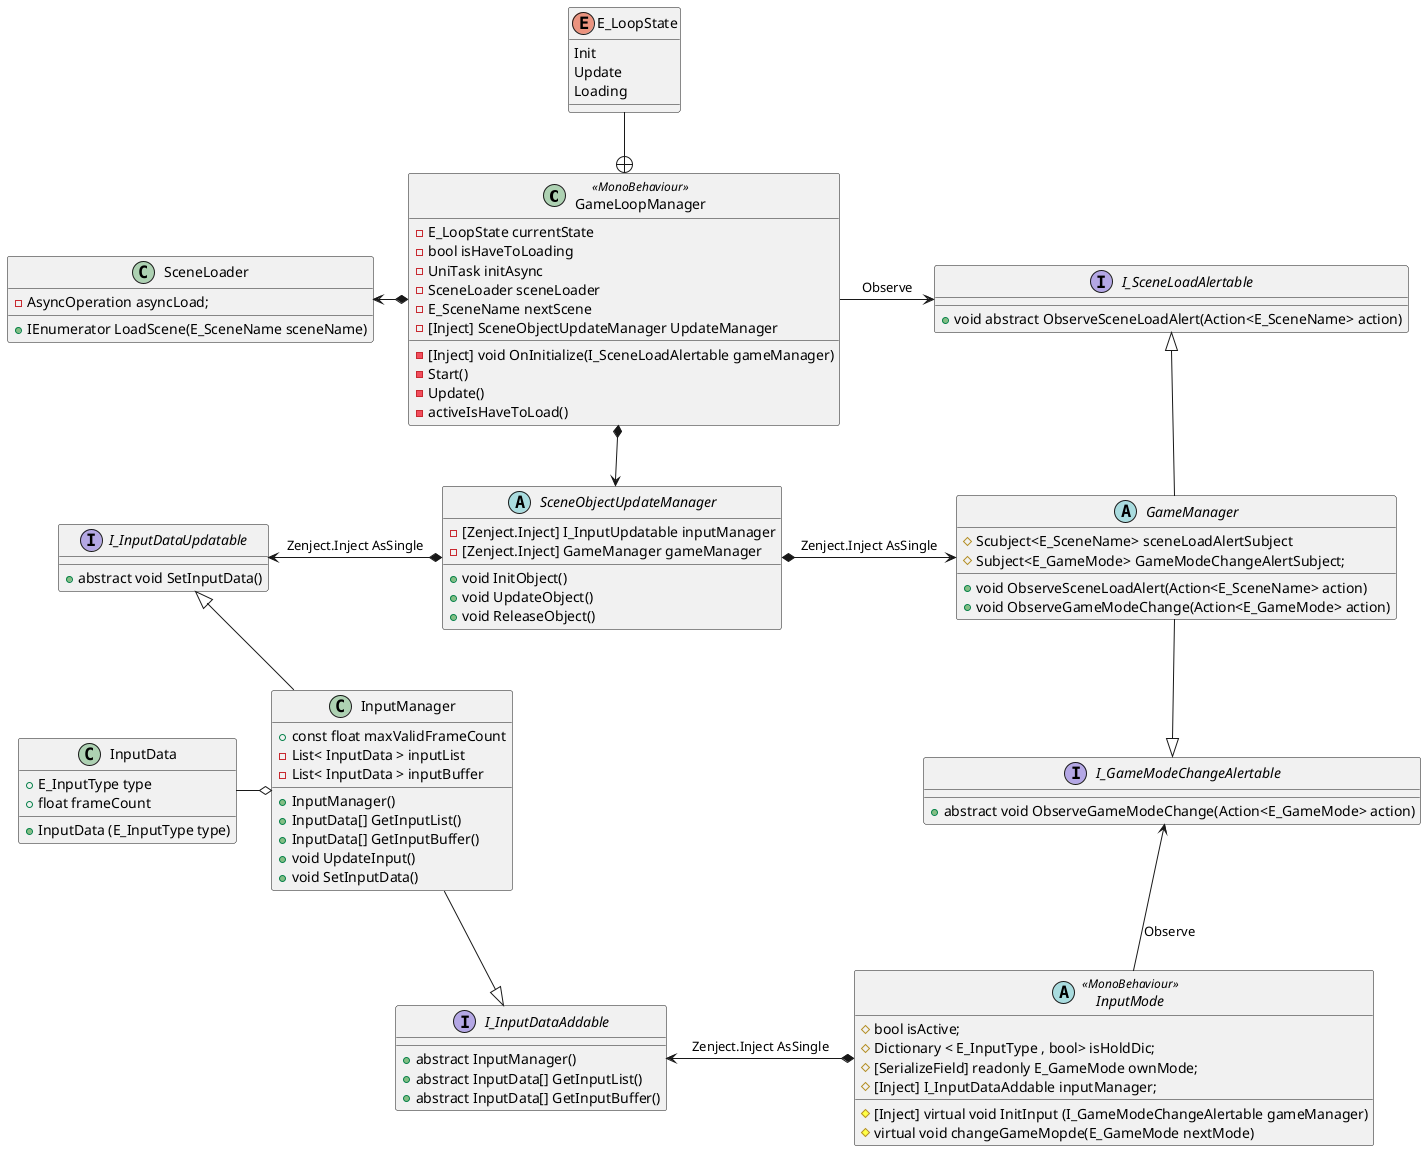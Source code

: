 @startuml GameLoopManager

    class GameLoopManager<<MonoBehaviour>>{
        - E_LoopState currentState
        - bool isHaveToLoading
        - UniTask initAsync
        - SceneLoader sceneLoader
        - E_SceneName nextScene
        - [Inject] SceneObjectUpdateManager UpdateManager

        - [Inject] void OnInitialize(I_SceneLoadAlertable gameManager)
        - Start()
        - Update()
        - activeIsHaveToLoad()
    }

    enum E_LoopState {
        Init
        Update
        Loading
    }


    class SceneLoader{
        - AsyncOperation asyncLoad;

        + IEnumerator LoadScene(E_SceneName sceneName)
    }


    abstract class SceneObjectUpdateManager{
        - [Zenject.Inject] I_InputUpdatable inputManager
        - [Zenject.Inject] GameManager gameManager

        + void InitObject()
        + void UpdateObject()
        + void ReleaseObject()
    }


    interface I_SceneLoadAlertable{
        + void abstract ObserveSceneLoadAlert(Action<E_SceneName> action)
    }


    abstract class GameManager {
        # Scubject<E_SceneName> sceneLoadAlertSubject
        # Subject<E_GameMode> GameModeChangeAlertSubject;

        + void ObserveSceneLoadAlert(Action<E_SceneName> action)
        + void ObserveGameModeChange(Action<E_GameMode> action)
    }

    interface I_GameModeChangeAlertable{
        + abstract void ObserveGameModeChange(Action<E_GameMode> action)
    }

    class InputManager{
        + const float maxValidFrameCount
        - List< InputData > inputList
        - List< InputData > inputBuffer
        
        + InputManager()
        + InputData[] GetInputList()
        + InputData[] GetInputBuffer()
        + void UpdateInput()
        + void SetInputData()
    }


    abstract class InputMode<<MonoBehaviour>>{
        # bool isActive;
        # Dictionary < E_InputType , bool> isHoldDic;
        # [SerializeField] readonly E_GameMode ownMode;
        # [Inject] I_InputDataAddable inputManager;
        
        # [Inject] virtual void InitInput (I_GameModeChangeAlertable gameManager)
        # virtual void changeGameMopde(E_GameMode nextMode)
    }


    class InputData{
        + E_InputType type
        + float frameCount
        + InputData (E_InputType type)
    }


    interface I_InputDataAddable{
        + abstract InputManager()
        + abstract InputData[] GetInputList()
        + abstract InputData[] GetInputBuffer()
    }


    interface I_InputDataUpdatable{
        + abstract void SetInputData()
    }


    GameLoopManager -right-> I_SceneLoadAlertable : Observe
    GameLoopManager *--> SceneObjectUpdateManager
    GameLoopManager *-left-> SceneLoader

    GameManager -up-|> I_SceneLoadAlertable
    GameManager --|> I_GameModeChangeAlertable

    InputMode -up-> I_GameModeChangeAlertable : Observe
    InputMode *-left-> I_InputDataAddable : Zenject.Inject AsSingle

    SceneObjectUpdateManager *-right-> GameManager : Zenject.Inject AsSingle
    SceneObjectUpdateManager *-left-> I_InputDataUpdatable : Zenject.Inject AsSingle

    E_LoopState --+ GameLoopManager

    InputManager --|> I_InputDataAddable
    InputManager -up-|> I_InputDataUpdatable
    InputManager o-left- InputData

    
@enduml